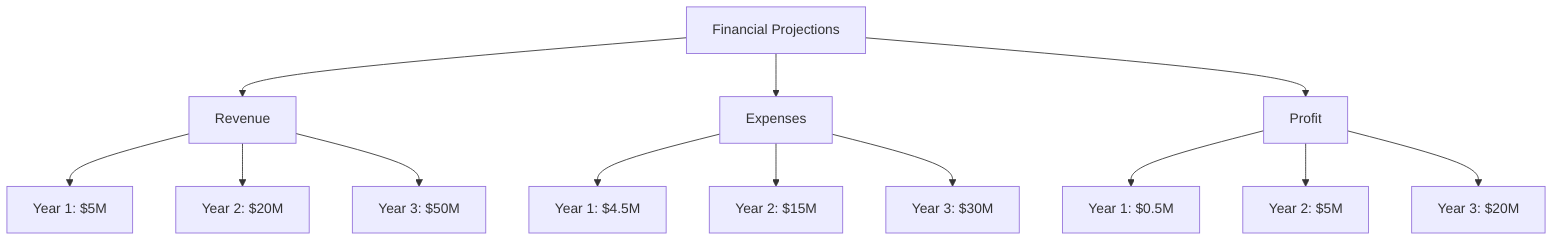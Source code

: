 graph TD
    A[Financial Projections] --> B[Revenue]
    A --> C[Expenses]
    A --> D[Profit]
    
    B --> E[Year 1: $5M]
    B --> F[Year 2: $20M]
    B --> G[Year 3: $50M]
    
    C --> H[Year 1: $4.5M]
    C --> I[Year 2: $15M]
    C --> J[Year 3: $30M]
    
    D --> K[Year 1: $0.5M]
    D --> L[Year 2: $5M]
    D --> M[Year 3: $20M]